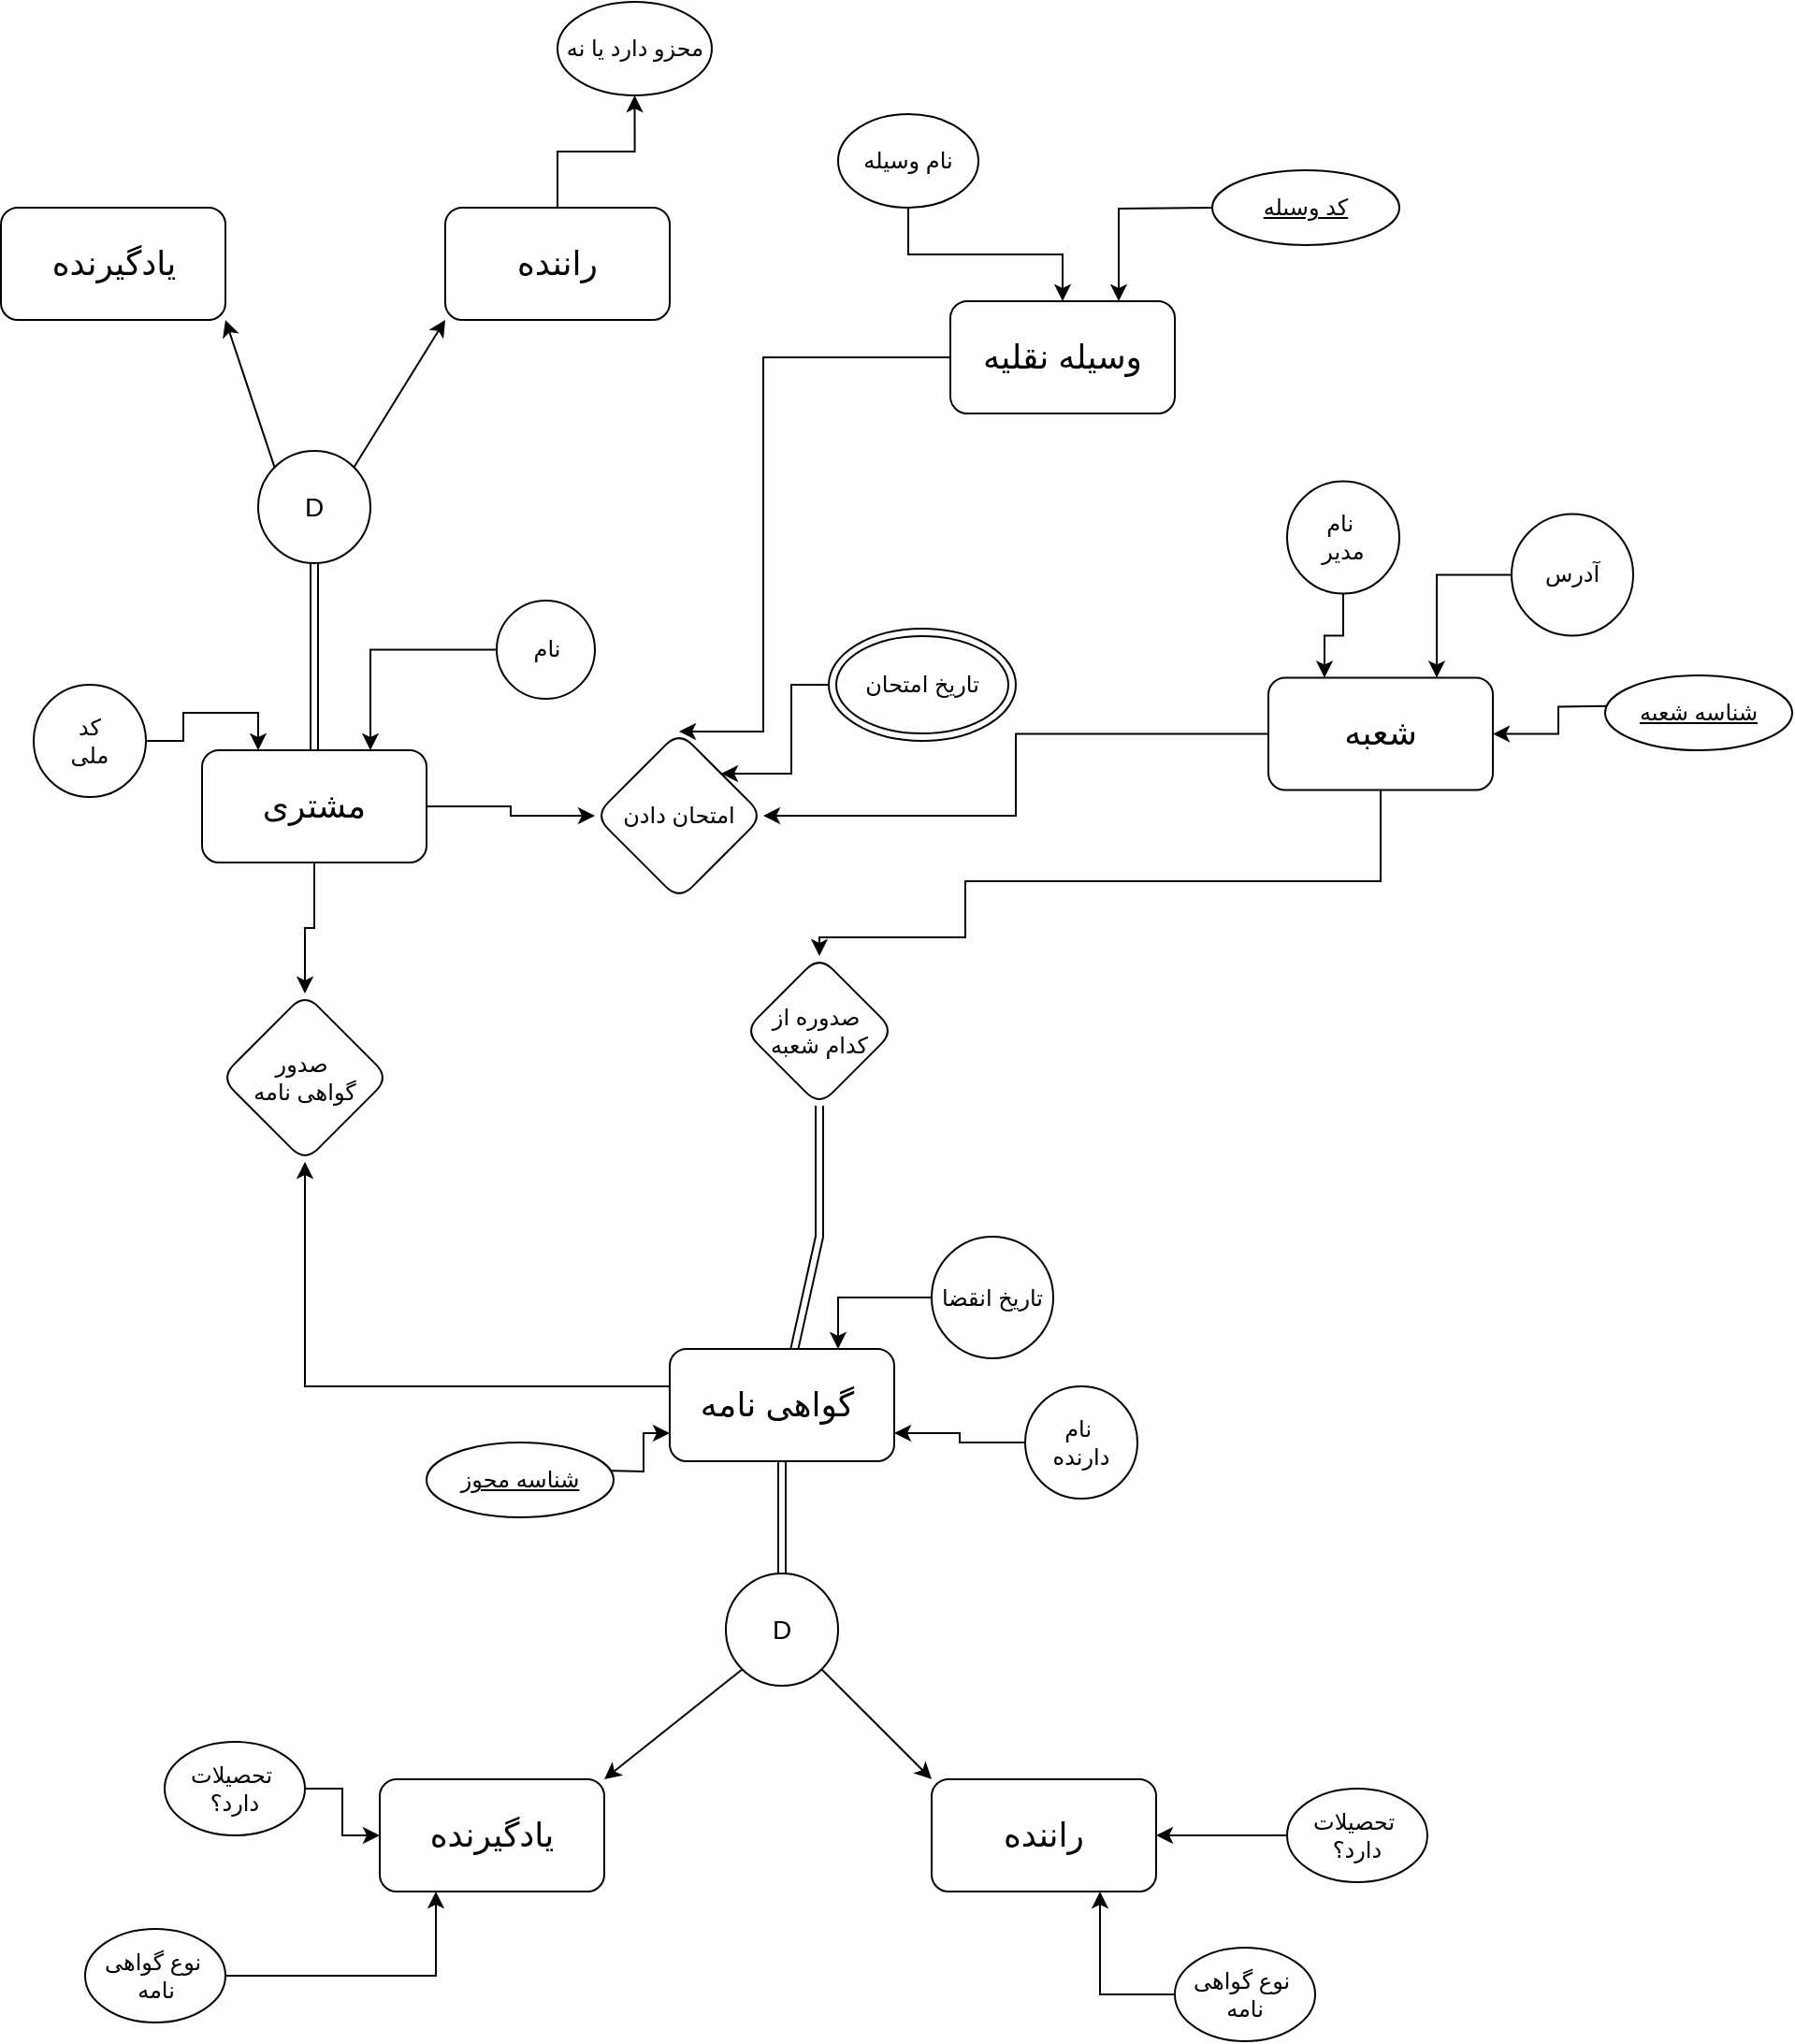 <mxfile version="24.2.1" type="github">
  <diagram name="Page-1" id="StgHWz4NghMafxSv1uW0">
    <mxGraphModel dx="1459" dy="3041" grid="1" gridSize="10" guides="1" tooltips="1" connect="1" arrows="1" fold="1" page="1" pageScale="1" pageWidth="850" pageHeight="1100" math="0" shadow="0">
      <root>
        <mxCell id="0" />
        <mxCell id="1" parent="0" />
        <mxCell id="T2EJ2uYSbOceFDYWCZ22-41" value="" style="edgeStyle=orthogonalEdgeStyle;rounded=0;orthogonalLoop=1;jettySize=auto;html=1;" parent="1" source="T2EJ2uYSbOceFDYWCZ22-2" target="T2EJ2uYSbOceFDYWCZ22-40" edge="1">
          <mxGeometry relative="1" as="geometry" />
        </mxCell>
        <mxCell id="d3bOrSOvgRTrkonS77Jh-10" value="" style="edgeStyle=orthogonalEdgeStyle;rounded=0;orthogonalLoop=1;jettySize=auto;html=1;" parent="1" source="T2EJ2uYSbOceFDYWCZ22-2" target="d3bOrSOvgRTrkonS77Jh-9" edge="1">
          <mxGeometry relative="1" as="geometry" />
        </mxCell>
        <mxCell id="T2EJ2uYSbOceFDYWCZ22-2" value="&lt;span style=&quot;font-size: 18px;&quot;&gt;مشتری&lt;/span&gt;" style="rounded=1;whiteSpace=wrap;html=1;" parent="1" vertex="1">
          <mxGeometry x="110" y="-940" width="120" height="60" as="geometry" />
        </mxCell>
        <mxCell id="T2EJ2uYSbOceFDYWCZ22-3" style="edgeStyle=orthogonalEdgeStyle;rounded=0;orthogonalLoop=1;jettySize=auto;html=1;entryX=0.75;entryY=0;entryDx=0;entryDy=0;" parent="1" source="T2EJ2uYSbOceFDYWCZ22-4" target="T2EJ2uYSbOceFDYWCZ22-2" edge="1">
          <mxGeometry relative="1" as="geometry" />
        </mxCell>
        <mxCell id="T2EJ2uYSbOceFDYWCZ22-4" value="نام" style="ellipse;whiteSpace=wrap;html=1;aspect=fixed;" parent="1" vertex="1">
          <mxGeometry x="267.5" y="-1020" width="52.5" height="52.5" as="geometry" />
        </mxCell>
        <mxCell id="T2EJ2uYSbOceFDYWCZ22-6" style="edgeStyle=orthogonalEdgeStyle;rounded=0;orthogonalLoop=1;jettySize=auto;html=1;entryX=0.25;entryY=0;entryDx=0;entryDy=0;" parent="1" source="T2EJ2uYSbOceFDYWCZ22-7" target="T2EJ2uYSbOceFDYWCZ22-2" edge="1">
          <mxGeometry relative="1" as="geometry" />
        </mxCell>
        <mxCell id="T2EJ2uYSbOceFDYWCZ22-7" value="کد&lt;div&gt;ملی&lt;/div&gt;" style="ellipse;whiteSpace=wrap;html=1;aspect=fixed;" parent="1" vertex="1">
          <mxGeometry x="20" y="-975" width="60" height="60" as="geometry" />
        </mxCell>
        <mxCell id="T2EJ2uYSbOceFDYWCZ22-44" value="" style="edgeStyle=orthogonalEdgeStyle;rounded=0;orthogonalLoop=1;jettySize=auto;html=1;" parent="1" source="T2EJ2uYSbOceFDYWCZ22-12" target="T2EJ2uYSbOceFDYWCZ22-43" edge="1">
          <mxGeometry relative="1" as="geometry">
            <Array as="points">
              <mxPoint x="740" y="-870" />
              <mxPoint x="518" y="-870" />
              <mxPoint x="518" y="-840" />
              <mxPoint x="440" y="-840" />
            </Array>
          </mxGeometry>
        </mxCell>
        <mxCell id="W4u7JPgKXR2q4pbRJByI-26" style="edgeStyle=orthogonalEdgeStyle;rounded=0;orthogonalLoop=1;jettySize=auto;html=1;entryX=1;entryY=0.5;entryDx=0;entryDy=0;" edge="1" parent="1" source="T2EJ2uYSbOceFDYWCZ22-12" target="d3bOrSOvgRTrkonS77Jh-9">
          <mxGeometry relative="1" as="geometry" />
        </mxCell>
        <mxCell id="T2EJ2uYSbOceFDYWCZ22-12" value="&lt;span style=&quot;font-size: 18px;&quot;&gt;شعبه&lt;/span&gt;" style="rounded=1;whiteSpace=wrap;html=1;" parent="1" vertex="1">
          <mxGeometry x="680" y="-978.75" width="120" height="60" as="geometry" />
        </mxCell>
        <mxCell id="T2EJ2uYSbOceFDYWCZ22-13" style="edgeStyle=orthogonalEdgeStyle;rounded=0;orthogonalLoop=1;jettySize=auto;html=1;entryX=0.75;entryY=0;entryDx=0;entryDy=0;" parent="1" source="T2EJ2uYSbOceFDYWCZ22-14" target="T2EJ2uYSbOceFDYWCZ22-12" edge="1">
          <mxGeometry relative="1" as="geometry" />
        </mxCell>
        <mxCell id="T2EJ2uYSbOceFDYWCZ22-14" value="آدرس" style="ellipse;whiteSpace=wrap;html=1;aspect=fixed;" parent="1" vertex="1">
          <mxGeometry x="810" y="-1066.25" width="65" height="65" as="geometry" />
        </mxCell>
        <mxCell id="T2EJ2uYSbOceFDYWCZ22-16" style="edgeStyle=orthogonalEdgeStyle;rounded=0;orthogonalLoop=1;jettySize=auto;html=1;entryX=0.25;entryY=0;entryDx=0;entryDy=0;" parent="1" source="T2EJ2uYSbOceFDYWCZ22-17" target="T2EJ2uYSbOceFDYWCZ22-12" edge="1">
          <mxGeometry relative="1" as="geometry" />
        </mxCell>
        <mxCell id="T2EJ2uYSbOceFDYWCZ22-17" value="نام&amp;nbsp;&lt;div&gt;مدیر&lt;/div&gt;" style="ellipse;whiteSpace=wrap;html=1;aspect=fixed;" parent="1" vertex="1">
          <mxGeometry x="690" y="-1083.75" width="60" height="60" as="geometry" />
        </mxCell>
        <mxCell id="T2EJ2uYSbOceFDYWCZ22-19" style="edgeStyle=orthogonalEdgeStyle;rounded=0;orthogonalLoop=1;jettySize=auto;html=1;" parent="1" target="T2EJ2uYSbOceFDYWCZ22-12" edge="1">
          <mxGeometry relative="1" as="geometry">
            <mxPoint x="870.0" y="-963.737" as="sourcePoint" />
          </mxGeometry>
        </mxCell>
        <mxCell id="T2EJ2uYSbOceFDYWCZ22-42" style="edgeStyle=orthogonalEdgeStyle;rounded=0;orthogonalLoop=1;jettySize=auto;html=1;" parent="1" source="T2EJ2uYSbOceFDYWCZ22-21" target="T2EJ2uYSbOceFDYWCZ22-40" edge="1">
          <mxGeometry relative="1" as="geometry">
            <Array as="points">
              <mxPoint x="165" y="-600" />
            </Array>
          </mxGeometry>
        </mxCell>
        <mxCell id="T2EJ2uYSbOceFDYWCZ22-21" value="&lt;span style=&quot;font-size: 18px;&quot;&gt;گواهی نامه&amp;nbsp;&lt;/span&gt;" style="rounded=1;whiteSpace=wrap;html=1;" parent="1" vertex="1">
          <mxGeometry x="360" y="-620" width="120" height="60" as="geometry" />
        </mxCell>
        <mxCell id="T2EJ2uYSbOceFDYWCZ22-22" style="edgeStyle=orthogonalEdgeStyle;rounded=0;orthogonalLoop=1;jettySize=auto;html=1;entryX=0.75;entryY=0;entryDx=0;entryDy=0;" parent="1" source="T2EJ2uYSbOceFDYWCZ22-23" target="T2EJ2uYSbOceFDYWCZ22-21" edge="1">
          <mxGeometry relative="1" as="geometry" />
        </mxCell>
        <mxCell id="T2EJ2uYSbOceFDYWCZ22-23" value="تاریخ انقضا" style="ellipse;whiteSpace=wrap;html=1;aspect=fixed;" parent="1" vertex="1">
          <mxGeometry x="500" y="-680" width="65" height="65" as="geometry" />
        </mxCell>
        <mxCell id="W4u7JPgKXR2q4pbRJByI-12" style="edgeStyle=orthogonalEdgeStyle;rounded=0;orthogonalLoop=1;jettySize=auto;html=1;entryX=1;entryY=0.75;entryDx=0;entryDy=0;" edge="1" parent="1" source="T2EJ2uYSbOceFDYWCZ22-26" target="T2EJ2uYSbOceFDYWCZ22-21">
          <mxGeometry relative="1" as="geometry" />
        </mxCell>
        <mxCell id="T2EJ2uYSbOceFDYWCZ22-26" value="نام&amp;nbsp;&lt;div&gt;دارنده&lt;/div&gt;" style="ellipse;whiteSpace=wrap;html=1;aspect=fixed;" parent="1" vertex="1">
          <mxGeometry x="550" y="-600" width="60" height="60" as="geometry" />
        </mxCell>
        <mxCell id="W4u7JPgKXR2q4pbRJByI-13" style="edgeStyle=orthogonalEdgeStyle;rounded=0;orthogonalLoop=1;jettySize=auto;html=1;entryX=0;entryY=0.75;entryDx=0;entryDy=0;" edge="1" parent="1" target="T2EJ2uYSbOceFDYWCZ22-21">
          <mxGeometry relative="1" as="geometry">
            <mxPoint x="325" y="-555" as="sourcePoint" />
          </mxGeometry>
        </mxCell>
        <mxCell id="T2EJ2uYSbOceFDYWCZ22-40" value="صدور&amp;nbsp;&lt;div&gt;گواهی نامه&lt;/div&gt;" style="rhombus;whiteSpace=wrap;html=1;rounded=1;" parent="1" vertex="1">
          <mxGeometry x="120" y="-810" width="90" height="90" as="geometry" />
        </mxCell>
        <mxCell id="T2EJ2uYSbOceFDYWCZ22-43" value="صدوره از&amp;nbsp;&lt;div&gt;کدام شعبه&lt;/div&gt;" style="rhombus;whiteSpace=wrap;html=1;rounded=1;" parent="1" vertex="1">
          <mxGeometry x="400" y="-830" width="80" height="80" as="geometry" />
        </mxCell>
        <mxCell id="d3bOrSOvgRTrkonS77Jh-15" style="edgeStyle=orthogonalEdgeStyle;rounded=0;orthogonalLoop=1;jettySize=auto;html=1;entryX=0.5;entryY=0;entryDx=0;entryDy=0;" parent="1" source="d3bOrSOvgRTrkonS77Jh-1" target="d3bOrSOvgRTrkonS77Jh-9" edge="1">
          <mxGeometry relative="1" as="geometry">
            <Array as="points">
              <mxPoint x="410" y="-1150" />
              <mxPoint x="410" y="-950" />
            </Array>
          </mxGeometry>
        </mxCell>
        <mxCell id="d3bOrSOvgRTrkonS77Jh-1" value="&lt;font style=&quot;font-size: 18px;&quot;&gt;وسیله نقلیه&lt;/font&gt;" style="rounded=1;whiteSpace=wrap;html=1;" parent="1" vertex="1">
          <mxGeometry x="510" y="-1180" width="120" height="60" as="geometry" />
        </mxCell>
        <mxCell id="d3bOrSOvgRTrkonS77Jh-6" style="edgeStyle=orthogonalEdgeStyle;rounded=0;orthogonalLoop=1;jettySize=auto;html=1;entryX=0.5;entryY=0;entryDx=0;entryDy=0;" parent="1" source="d3bOrSOvgRTrkonS77Jh-3" target="d3bOrSOvgRTrkonS77Jh-1" edge="1">
          <mxGeometry relative="1" as="geometry">
            <mxPoint x="552.5" y="-1250" as="targetPoint" />
          </mxGeometry>
        </mxCell>
        <mxCell id="d3bOrSOvgRTrkonS77Jh-3" value="نام وسیله" style="ellipse;whiteSpace=wrap;html=1;" parent="1" vertex="1">
          <mxGeometry x="450" y="-1280" width="75" height="50" as="geometry" />
        </mxCell>
        <mxCell id="d3bOrSOvgRTrkonS77Jh-14" style="edgeStyle=orthogonalEdgeStyle;rounded=0;orthogonalLoop=1;jettySize=auto;html=1;entryX=0.75;entryY=0;entryDx=0;entryDy=0;" parent="1" target="d3bOrSOvgRTrkonS77Jh-1" edge="1">
          <mxGeometry relative="1" as="geometry">
            <mxPoint x="657.5" y="-1230" as="sourcePoint" />
          </mxGeometry>
        </mxCell>
        <mxCell id="d3bOrSOvgRTrkonS77Jh-9" value="امتحان دادن" style="rhombus;whiteSpace=wrap;html=1;rounded=1;" parent="1" vertex="1">
          <mxGeometry x="320" y="-950" width="90" height="90" as="geometry" />
        </mxCell>
        <mxCell id="d3bOrSOvgRTrkonS77Jh-19" style="edgeStyle=orthogonalEdgeStyle;rounded=0;orthogonalLoop=1;jettySize=auto;html=1;entryX=1;entryY=0;entryDx=0;entryDy=0;" parent="1" source="d3bOrSOvgRTrkonS77Jh-18" target="d3bOrSOvgRTrkonS77Jh-9" edge="1">
          <mxGeometry relative="1" as="geometry" />
        </mxCell>
        <mxCell id="d3bOrSOvgRTrkonS77Jh-18" value="تاریخ امتحان" style="ellipse;shape=doubleEllipse;whiteSpace=wrap;html=1;" parent="1" vertex="1">
          <mxGeometry x="445" y="-1005" width="100" height="60" as="geometry" />
        </mxCell>
        <mxCell id="W4u7JPgKXR2q4pbRJByI-1" value="&lt;span style=&quot;font-size: 18px;&quot;&gt;راننده&lt;/span&gt;" style="rounded=1;whiteSpace=wrap;html=1;" vertex="1" parent="1">
          <mxGeometry x="500" y="-390" width="120" height="60" as="geometry" />
        </mxCell>
        <mxCell id="W4u7JPgKXR2q4pbRJByI-11" style="edgeStyle=orthogonalEdgeStyle;rounded=0;orthogonalLoop=1;jettySize=auto;html=1;entryX=0.75;entryY=1;entryDx=0;entryDy=0;" edge="1" parent="1" source="W4u7JPgKXR2q4pbRJByI-7" target="W4u7JPgKXR2q4pbRJByI-1">
          <mxGeometry relative="1" as="geometry" />
        </mxCell>
        <mxCell id="W4u7JPgKXR2q4pbRJByI-7" value="نوع گواهی&amp;nbsp;&lt;div&gt;نامه&lt;/div&gt;" style="ellipse;whiteSpace=wrap;html=1;" vertex="1" parent="1">
          <mxGeometry x="630" y="-300" width="75" height="50" as="geometry" />
        </mxCell>
        <mxCell id="W4u7JPgKXR2q4pbRJByI-10" style="edgeStyle=orthogonalEdgeStyle;rounded=0;orthogonalLoop=1;jettySize=auto;html=1;entryX=1;entryY=0.5;entryDx=0;entryDy=0;" edge="1" parent="1" source="W4u7JPgKXR2q4pbRJByI-9" target="W4u7JPgKXR2q4pbRJByI-1">
          <mxGeometry relative="1" as="geometry" />
        </mxCell>
        <mxCell id="W4u7JPgKXR2q4pbRJByI-9" value="تحصیلات&amp;nbsp;&lt;div&gt;دارد؟&lt;/div&gt;" style="ellipse;whiteSpace=wrap;html=1;" vertex="1" parent="1">
          <mxGeometry x="690" y="-385" width="75" height="50" as="geometry" />
        </mxCell>
        <mxCell id="W4u7JPgKXR2q4pbRJByI-14" value="" style="shape=link;html=1;rounded=0;entryX=0.5;entryY=1;entryDx=0;entryDy=0;" edge="1" parent="1" target="T2EJ2uYSbOceFDYWCZ22-21">
          <mxGeometry width="100" relative="1" as="geometry">
            <mxPoint x="420" y="-500" as="sourcePoint" />
            <mxPoint x="470" y="-610" as="targetPoint" />
          </mxGeometry>
        </mxCell>
        <mxCell id="W4u7JPgKXR2q4pbRJByI-15" value="&lt;font style=&quot;font-size: 14px;&quot;&gt;D&lt;/font&gt;" style="ellipse;whiteSpace=wrap;html=1;aspect=fixed;" vertex="1" parent="1">
          <mxGeometry x="390" y="-500" width="60" height="60" as="geometry" />
        </mxCell>
        <mxCell id="W4u7JPgKXR2q4pbRJByI-16" value="شناسه مجوز" style="ellipse;whiteSpace=wrap;html=1;align=center;fontStyle=4;" vertex="1" parent="1">
          <mxGeometry x="230" y="-570" width="100" height="40" as="geometry" />
        </mxCell>
        <mxCell id="W4u7JPgKXR2q4pbRJByI-17" value="" style="endArrow=classic;html=1;rounded=0;entryX=0;entryY=0;entryDx=0;entryDy=0;exitX=1;exitY=1;exitDx=0;exitDy=0;" edge="1" parent="1" source="W4u7JPgKXR2q4pbRJByI-15" target="W4u7JPgKXR2q4pbRJByI-1">
          <mxGeometry width="50" height="50" relative="1" as="geometry">
            <mxPoint x="400" y="-580" as="sourcePoint" />
            <mxPoint x="450" y="-630" as="targetPoint" />
          </mxGeometry>
        </mxCell>
        <mxCell id="W4u7JPgKXR2q4pbRJByI-18" value="&lt;span style=&quot;font-size: 18px;&quot;&gt;یادگیرنده&lt;/span&gt;" style="rounded=1;whiteSpace=wrap;html=1;" vertex="1" parent="1">
          <mxGeometry x="205" y="-390" width="120" height="60" as="geometry" />
        </mxCell>
        <mxCell id="W4u7JPgKXR2q4pbRJByI-24" style="edgeStyle=orthogonalEdgeStyle;rounded=0;orthogonalLoop=1;jettySize=auto;html=1;entryX=0.25;entryY=1;entryDx=0;entryDy=0;" edge="1" parent="1" source="W4u7JPgKXR2q4pbRJByI-20" target="W4u7JPgKXR2q4pbRJByI-18">
          <mxGeometry relative="1" as="geometry" />
        </mxCell>
        <mxCell id="W4u7JPgKXR2q4pbRJByI-20" value="نوع گواهی&amp;nbsp;&lt;div&gt;نامه&lt;/div&gt;" style="ellipse;whiteSpace=wrap;html=1;" vertex="1" parent="1">
          <mxGeometry x="47.5" y="-310" width="75" height="50" as="geometry" />
        </mxCell>
        <mxCell id="W4u7JPgKXR2q4pbRJByI-23" style="edgeStyle=orthogonalEdgeStyle;rounded=0;orthogonalLoop=1;jettySize=auto;html=1;entryX=0;entryY=0.5;entryDx=0;entryDy=0;" edge="1" parent="1" source="W4u7JPgKXR2q4pbRJByI-22" target="W4u7JPgKXR2q4pbRJByI-18">
          <mxGeometry relative="1" as="geometry" />
        </mxCell>
        <mxCell id="W4u7JPgKXR2q4pbRJByI-22" value="تحصیلات&amp;nbsp;&lt;div&gt;دارد؟&lt;/div&gt;" style="ellipse;whiteSpace=wrap;html=1;" vertex="1" parent="1">
          <mxGeometry x="90" y="-410" width="75" height="50" as="geometry" />
        </mxCell>
        <mxCell id="W4u7JPgKXR2q4pbRJByI-25" value="" style="endArrow=classic;html=1;rounded=0;entryX=1;entryY=0;entryDx=0;entryDy=0;exitX=0;exitY=1;exitDx=0;exitDy=0;" edge="1" parent="1" source="W4u7JPgKXR2q4pbRJByI-15" target="W4u7JPgKXR2q4pbRJByI-18">
          <mxGeometry width="50" height="50" relative="1" as="geometry">
            <mxPoint x="390" y="-430" as="sourcePoint" />
            <mxPoint x="510" y="-380" as="targetPoint" />
          </mxGeometry>
        </mxCell>
        <mxCell id="W4u7JPgKXR2q4pbRJByI-27" value="" style="shape=link;html=1;rounded=0;entryX=0.5;entryY=0;entryDx=0;entryDy=0;exitX=0.5;exitY=1;exitDx=0;exitDy=0;" edge="1" parent="1" source="W4u7JPgKXR2q4pbRJByI-28" target="T2EJ2uYSbOceFDYWCZ22-2">
          <mxGeometry width="100" relative="1" as="geometry">
            <mxPoint x="165" y="-1100" as="sourcePoint" />
            <mxPoint x="165" y="-1160" as="targetPoint" />
          </mxGeometry>
        </mxCell>
        <mxCell id="W4u7JPgKXR2q4pbRJByI-28" value="&lt;font style=&quot;font-size: 14px;&quot;&gt;D&lt;/font&gt;" style="ellipse;whiteSpace=wrap;html=1;aspect=fixed;" vertex="1" parent="1">
          <mxGeometry x="140" y="-1100" width="60" height="60" as="geometry" />
        </mxCell>
        <mxCell id="W4u7JPgKXR2q4pbRJByI-43" style="edgeStyle=orthogonalEdgeStyle;rounded=0;orthogonalLoop=1;jettySize=auto;html=1;entryX=0.5;entryY=1;entryDx=0;entryDy=0;" edge="1" parent="1" source="W4u7JPgKXR2q4pbRJByI-29" target="W4u7JPgKXR2q4pbRJByI-42">
          <mxGeometry relative="1" as="geometry" />
        </mxCell>
        <mxCell id="W4u7JPgKXR2q4pbRJByI-29" value="&lt;span style=&quot;font-size: 18px;&quot;&gt;راننده&lt;/span&gt;" style="rounded=1;whiteSpace=wrap;html=1;" vertex="1" parent="1">
          <mxGeometry x="240" y="-1230" width="120" height="60" as="geometry" />
        </mxCell>
        <mxCell id="W4u7JPgKXR2q4pbRJByI-34" value="&lt;span style=&quot;font-size: 18px;&quot;&gt;یادگیرنده&lt;/span&gt;" style="rounded=1;whiteSpace=wrap;html=1;" vertex="1" parent="1">
          <mxGeometry x="2.5" y="-1230" width="120" height="60" as="geometry" />
        </mxCell>
        <mxCell id="W4u7JPgKXR2q4pbRJByI-39" value="" style="endArrow=classic;html=1;rounded=0;entryX=1;entryY=1;entryDx=0;entryDy=0;exitX=0;exitY=0;exitDx=0;exitDy=0;" edge="1" parent="1" source="W4u7JPgKXR2q4pbRJByI-28" target="W4u7JPgKXR2q4pbRJByI-34">
          <mxGeometry width="50" height="50" relative="1" as="geometry">
            <mxPoint x="160" y="-1140" as="sourcePoint" />
            <mxPoint x="149" y="-991" as="targetPoint" />
          </mxGeometry>
        </mxCell>
        <mxCell id="W4u7JPgKXR2q4pbRJByI-41" value="" style="endArrow=classic;html=1;rounded=0;entryX=0;entryY=1;entryDx=0;entryDy=0;exitX=1;exitY=0;exitDx=0;exitDy=0;" edge="1" parent="1" source="W4u7JPgKXR2q4pbRJByI-28" target="W4u7JPgKXR2q4pbRJByI-29">
          <mxGeometry width="50" height="50" relative="1" as="geometry">
            <mxPoint x="159" y="-1081" as="sourcePoint" />
            <mxPoint x="133" y="-1160" as="targetPoint" />
          </mxGeometry>
        </mxCell>
        <mxCell id="W4u7JPgKXR2q4pbRJByI-42" value="محزو دارد یا نه" style="ellipse;whiteSpace=wrap;html=1;" vertex="1" parent="1">
          <mxGeometry x="300" y="-1340" width="82.5" height="50" as="geometry" />
        </mxCell>
        <mxCell id="W4u7JPgKXR2q4pbRJByI-44" value="کد وسیله" style="ellipse;whiteSpace=wrap;html=1;align=center;fontStyle=4;" vertex="1" parent="1">
          <mxGeometry x="650" y="-1250" width="100" height="40" as="geometry" />
        </mxCell>
        <mxCell id="W4u7JPgKXR2q4pbRJByI-45" value="شناسه شعبه" style="ellipse;whiteSpace=wrap;html=1;align=center;fontStyle=4;" vertex="1" parent="1">
          <mxGeometry x="860" y="-980" width="100" height="40" as="geometry" />
        </mxCell>
        <mxCell id="W4u7JPgKXR2q4pbRJByI-47" value="" style="shape=link;html=1;rounded=0;entryX=0.5;entryY=1;entryDx=0;entryDy=0;" edge="1" parent="1" source="T2EJ2uYSbOceFDYWCZ22-21" target="T2EJ2uYSbOceFDYWCZ22-43">
          <mxGeometry width="100" relative="1" as="geometry">
            <mxPoint x="425" y="-680" as="sourcePoint" />
            <mxPoint x="425" y="-740" as="targetPoint" />
            <Array as="points">
              <mxPoint x="440" y="-680" />
            </Array>
          </mxGeometry>
        </mxCell>
      </root>
    </mxGraphModel>
  </diagram>
</mxfile>
